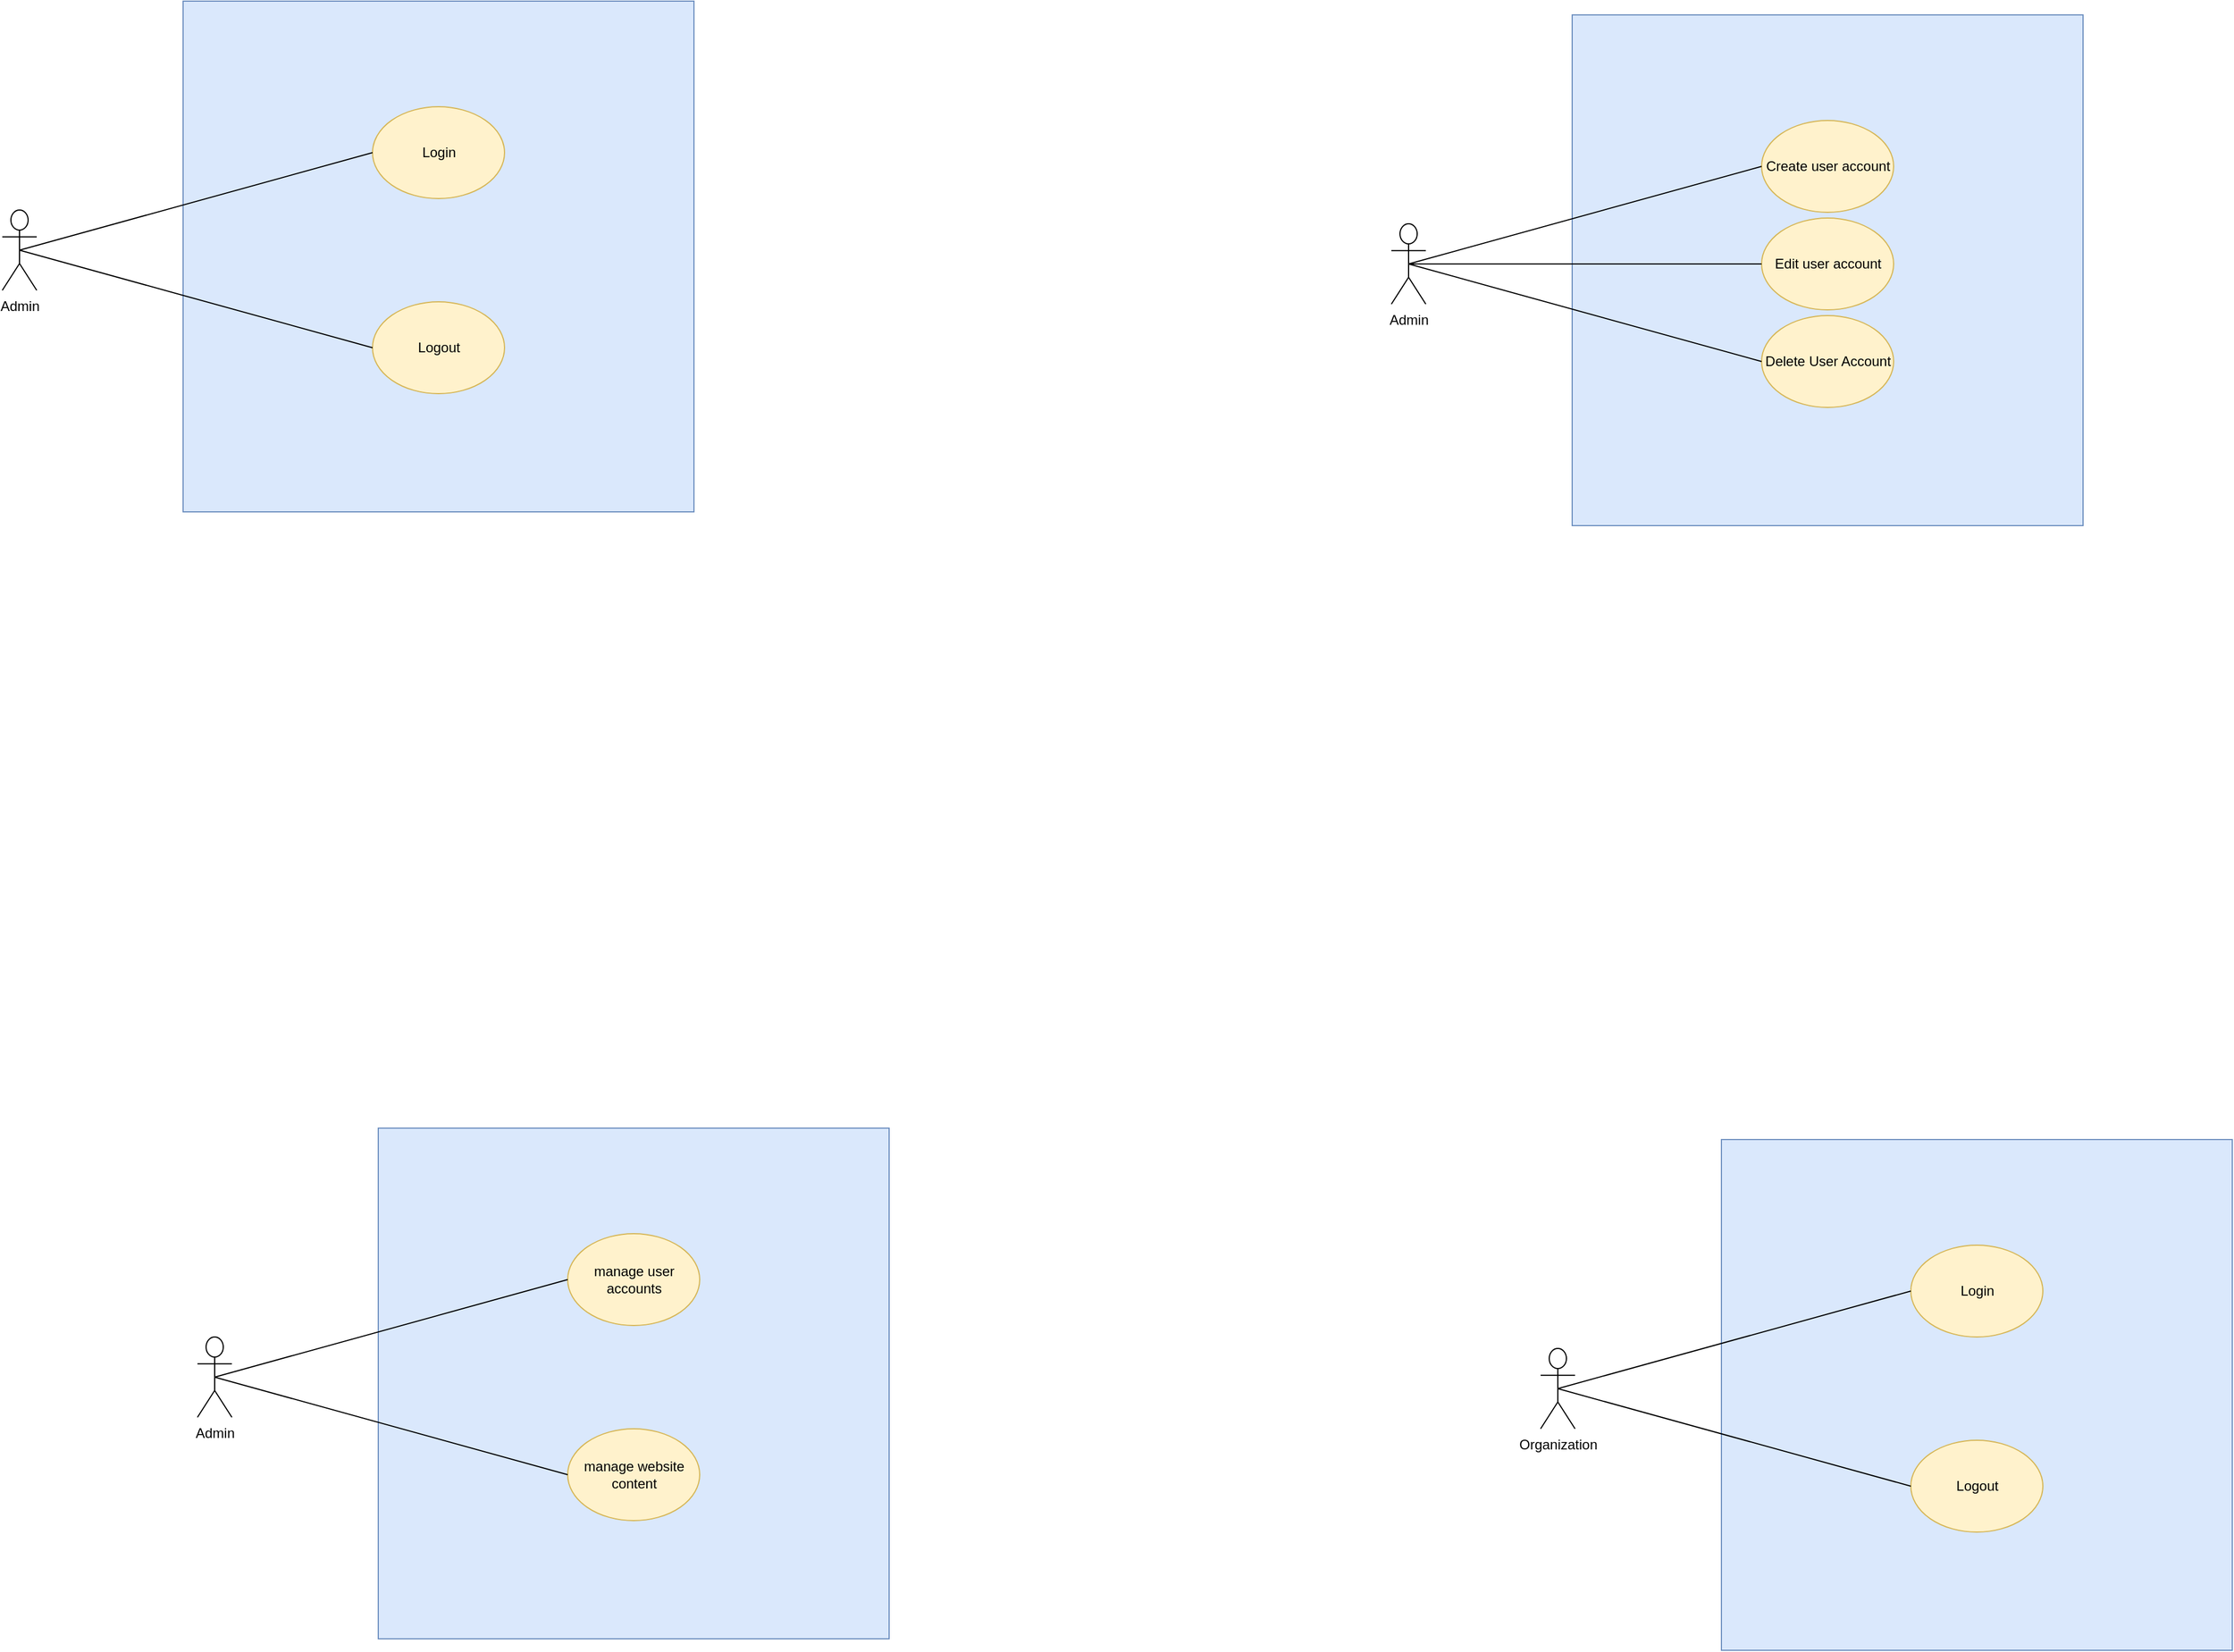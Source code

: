 <mxfile version="21.1.2" type="device">
  <diagram name="Admin" id="fjwuFHZYpNOX4wre5BCR">
    <mxGraphModel dx="1518" dy="740" grid="1" gridSize="10" guides="1" tooltips="1" connect="1" arrows="1" fold="1" page="1" pageScale="1" pageWidth="850" pageHeight="1100" math="0" shadow="0">
      <root>
        <mxCell id="0" />
        <mxCell id="1" parent="0" />
        <mxCell id="Jd3R5-ZXTsf17rILLIj6-1" value="Admin" style="shape=umlActor;verticalLabelPosition=bottom;verticalAlign=top;html=1;outlineConnect=0;" parent="1" vertex="1">
          <mxGeometry x="120" y="510" width="30" height="70" as="geometry" />
        </mxCell>
        <mxCell id="Jd3R5-ZXTsf17rILLIj6-3" value="" style="whiteSpace=wrap;html=1;aspect=fixed;fillColor=#dae8fc;strokeColor=#6c8ebf;" parent="1" vertex="1">
          <mxGeometry x="277.5" y="328" width="445" height="445" as="geometry" />
        </mxCell>
        <mxCell id="Jd3R5-ZXTsf17rILLIj6-2" value="Login" style="ellipse;whiteSpace=wrap;html=1;fillColor=#fff2cc;strokeColor=#d6b656;" parent="1" vertex="1">
          <mxGeometry x="442.5" y="420" width="115" height="80" as="geometry" />
        </mxCell>
        <mxCell id="EdmM1rZS4--3qe9CLnAn-1" value="Logout" style="ellipse;whiteSpace=wrap;html=1;fillColor=#fff2cc;strokeColor=#d6b656;" parent="1" vertex="1">
          <mxGeometry x="442.5" y="590" width="115" height="80" as="geometry" />
        </mxCell>
        <mxCell id="EdmM1rZS4--3qe9CLnAn-2" value="" style="endArrow=none;html=1;rounded=0;entryX=0.5;entryY=0.5;entryDx=0;entryDy=0;entryPerimeter=0;exitX=0;exitY=0.5;exitDx=0;exitDy=0;" parent="1" source="Jd3R5-ZXTsf17rILLIj6-2" target="Jd3R5-ZXTsf17rILLIj6-1" edge="1">
          <mxGeometry width="50" height="50" relative="1" as="geometry">
            <mxPoint x="400" y="560" as="sourcePoint" />
            <mxPoint x="450" y="510" as="targetPoint" />
          </mxGeometry>
        </mxCell>
        <mxCell id="EdmM1rZS4--3qe9CLnAn-3" value="" style="endArrow=none;html=1;rounded=0;entryX=0.5;entryY=0.5;entryDx=0;entryDy=0;entryPerimeter=0;exitX=0;exitY=0.5;exitDx=0;exitDy=0;" parent="1" source="EdmM1rZS4--3qe9CLnAn-1" target="Jd3R5-ZXTsf17rILLIj6-1" edge="1">
          <mxGeometry width="50" height="50" relative="1" as="geometry">
            <mxPoint x="452.5" y="470" as="sourcePoint" />
            <mxPoint x="145" y="555" as="targetPoint" />
          </mxGeometry>
        </mxCell>
        <mxCell id="p8_eBhFcITzLxwone0SJ-21" value="" style="group" vertex="1" connectable="0" parent="1">
          <mxGeometry x="1330" y="340" width="602.5" height="445" as="geometry" />
        </mxCell>
        <mxCell id="p8_eBhFcITzLxwone0SJ-1" value="Admin" style="shape=umlActor;verticalLabelPosition=bottom;verticalAlign=top;html=1;outlineConnect=0;" vertex="1" parent="p8_eBhFcITzLxwone0SJ-21">
          <mxGeometry y="182" width="30" height="70" as="geometry" />
        </mxCell>
        <mxCell id="p8_eBhFcITzLxwone0SJ-2" value="" style="whiteSpace=wrap;html=1;aspect=fixed;fillColor=#dae8fc;strokeColor=#6c8ebf;" vertex="1" parent="p8_eBhFcITzLxwone0SJ-21">
          <mxGeometry x="157.5" width="445" height="445" as="geometry" />
        </mxCell>
        <mxCell id="p8_eBhFcITzLxwone0SJ-3" value="Create user account" style="ellipse;whiteSpace=wrap;html=1;fillColor=#fff2cc;strokeColor=#d6b656;" vertex="1" parent="p8_eBhFcITzLxwone0SJ-21">
          <mxGeometry x="322.5" y="92" width="115" height="80" as="geometry" />
        </mxCell>
        <mxCell id="p8_eBhFcITzLxwone0SJ-4" value="Delete User Account" style="ellipse;whiteSpace=wrap;html=1;fillColor=#fff2cc;strokeColor=#d6b656;" vertex="1" parent="p8_eBhFcITzLxwone0SJ-21">
          <mxGeometry x="322.5" y="262" width="115" height="80" as="geometry" />
        </mxCell>
        <mxCell id="p8_eBhFcITzLxwone0SJ-5" value="" style="endArrow=none;html=1;rounded=0;entryX=0.5;entryY=0.5;entryDx=0;entryDy=0;entryPerimeter=0;exitX=0;exitY=0.5;exitDx=0;exitDy=0;" edge="1" parent="p8_eBhFcITzLxwone0SJ-21" source="p8_eBhFcITzLxwone0SJ-3" target="p8_eBhFcITzLxwone0SJ-1">
          <mxGeometry width="50" height="50" relative="1" as="geometry">
            <mxPoint x="280" y="232" as="sourcePoint" />
            <mxPoint x="330" y="182" as="targetPoint" />
          </mxGeometry>
        </mxCell>
        <mxCell id="p8_eBhFcITzLxwone0SJ-6" value="" style="endArrow=none;html=1;rounded=0;entryX=0.5;entryY=0.5;entryDx=0;entryDy=0;entryPerimeter=0;exitX=0;exitY=0.5;exitDx=0;exitDy=0;" edge="1" parent="p8_eBhFcITzLxwone0SJ-21" source="p8_eBhFcITzLxwone0SJ-4" target="p8_eBhFcITzLxwone0SJ-1">
          <mxGeometry width="50" height="50" relative="1" as="geometry">
            <mxPoint x="332.5" y="142" as="sourcePoint" />
            <mxPoint x="25" y="227" as="targetPoint" />
          </mxGeometry>
        </mxCell>
        <mxCell id="p8_eBhFcITzLxwone0SJ-7" value="Edit user account" style="ellipse;whiteSpace=wrap;html=1;fillColor=#fff2cc;strokeColor=#d6b656;" vertex="1" parent="p8_eBhFcITzLxwone0SJ-21">
          <mxGeometry x="322.5" y="177" width="115" height="80" as="geometry" />
        </mxCell>
        <mxCell id="p8_eBhFcITzLxwone0SJ-8" value="" style="endArrow=none;html=1;rounded=0;entryX=0.5;entryY=0.5;entryDx=0;entryDy=0;entryPerimeter=0;exitX=0;exitY=0.5;exitDx=0;exitDy=0;" edge="1" parent="p8_eBhFcITzLxwone0SJ-21" source="p8_eBhFcITzLxwone0SJ-7" target="p8_eBhFcITzLxwone0SJ-1">
          <mxGeometry width="50" height="50" relative="1" as="geometry">
            <mxPoint x="332.5" y="312" as="sourcePoint" />
            <mxPoint x="25" y="227" as="targetPoint" />
          </mxGeometry>
        </mxCell>
        <mxCell id="p8_eBhFcITzLxwone0SJ-22" value="" style="group" vertex="1" connectable="0" parent="1">
          <mxGeometry x="290" y="1310" width="602.5" height="445" as="geometry" />
        </mxCell>
        <mxCell id="p8_eBhFcITzLxwone0SJ-9" value="Admin" style="shape=umlActor;verticalLabelPosition=bottom;verticalAlign=top;html=1;outlineConnect=0;" vertex="1" parent="p8_eBhFcITzLxwone0SJ-22">
          <mxGeometry y="182" width="30" height="70" as="geometry" />
        </mxCell>
        <mxCell id="p8_eBhFcITzLxwone0SJ-10" value="" style="whiteSpace=wrap;html=1;aspect=fixed;fillColor=#dae8fc;strokeColor=#6c8ebf;" vertex="1" parent="p8_eBhFcITzLxwone0SJ-22">
          <mxGeometry x="157.5" width="445" height="445" as="geometry" />
        </mxCell>
        <mxCell id="p8_eBhFcITzLxwone0SJ-11" value="manage user accounts" style="ellipse;whiteSpace=wrap;html=1;fillColor=#fff2cc;strokeColor=#d6b656;" vertex="1" parent="p8_eBhFcITzLxwone0SJ-22">
          <mxGeometry x="322.5" y="92" width="115" height="80" as="geometry" />
        </mxCell>
        <mxCell id="p8_eBhFcITzLxwone0SJ-12" value="manage website content" style="ellipse;whiteSpace=wrap;html=1;fillColor=#fff2cc;strokeColor=#d6b656;" vertex="1" parent="p8_eBhFcITzLxwone0SJ-22">
          <mxGeometry x="322.5" y="262" width="115" height="80" as="geometry" />
        </mxCell>
        <mxCell id="p8_eBhFcITzLxwone0SJ-13" value="" style="endArrow=none;html=1;rounded=0;entryX=0.5;entryY=0.5;entryDx=0;entryDy=0;entryPerimeter=0;exitX=0;exitY=0.5;exitDx=0;exitDy=0;" edge="1" parent="p8_eBhFcITzLxwone0SJ-22" source="p8_eBhFcITzLxwone0SJ-11" target="p8_eBhFcITzLxwone0SJ-9">
          <mxGeometry width="50" height="50" relative="1" as="geometry">
            <mxPoint x="280" y="232" as="sourcePoint" />
            <mxPoint x="330" y="182" as="targetPoint" />
          </mxGeometry>
        </mxCell>
        <mxCell id="p8_eBhFcITzLxwone0SJ-14" value="" style="endArrow=none;html=1;rounded=0;entryX=0.5;entryY=0.5;entryDx=0;entryDy=0;entryPerimeter=0;exitX=0;exitY=0.5;exitDx=0;exitDy=0;" edge="1" parent="p8_eBhFcITzLxwone0SJ-22" source="p8_eBhFcITzLxwone0SJ-12" target="p8_eBhFcITzLxwone0SJ-9">
          <mxGeometry width="50" height="50" relative="1" as="geometry">
            <mxPoint x="332.5" y="142" as="sourcePoint" />
            <mxPoint x="25" y="227" as="targetPoint" />
          </mxGeometry>
        </mxCell>
        <mxCell id="p8_eBhFcITzLxwone0SJ-23" value="" style="group" vertex="1" connectable="0" parent="1">
          <mxGeometry x="1460" y="1320" width="602.5" height="445" as="geometry" />
        </mxCell>
        <mxCell id="p8_eBhFcITzLxwone0SJ-15" value="Organization&lt;br&gt;" style="shape=umlActor;verticalLabelPosition=bottom;verticalAlign=top;html=1;outlineConnect=0;" vertex="1" parent="p8_eBhFcITzLxwone0SJ-23">
          <mxGeometry y="182" width="30" height="70" as="geometry" />
        </mxCell>
        <mxCell id="p8_eBhFcITzLxwone0SJ-16" value="" style="whiteSpace=wrap;html=1;aspect=fixed;fillColor=#dae8fc;strokeColor=#6c8ebf;" vertex="1" parent="p8_eBhFcITzLxwone0SJ-23">
          <mxGeometry x="157.5" width="445" height="445" as="geometry" />
        </mxCell>
        <mxCell id="p8_eBhFcITzLxwone0SJ-17" value="Login" style="ellipse;whiteSpace=wrap;html=1;fillColor=#fff2cc;strokeColor=#d6b656;" vertex="1" parent="p8_eBhFcITzLxwone0SJ-23">
          <mxGeometry x="322.5" y="92" width="115" height="80" as="geometry" />
        </mxCell>
        <mxCell id="p8_eBhFcITzLxwone0SJ-18" value="Logout" style="ellipse;whiteSpace=wrap;html=1;fillColor=#fff2cc;strokeColor=#d6b656;" vertex="1" parent="p8_eBhFcITzLxwone0SJ-23">
          <mxGeometry x="322.5" y="262" width="115" height="80" as="geometry" />
        </mxCell>
        <mxCell id="p8_eBhFcITzLxwone0SJ-19" value="" style="endArrow=none;html=1;rounded=0;entryX=0.5;entryY=0.5;entryDx=0;entryDy=0;entryPerimeter=0;exitX=0;exitY=0.5;exitDx=0;exitDy=0;" edge="1" parent="p8_eBhFcITzLxwone0SJ-23" source="p8_eBhFcITzLxwone0SJ-17" target="p8_eBhFcITzLxwone0SJ-15">
          <mxGeometry width="50" height="50" relative="1" as="geometry">
            <mxPoint x="280" y="232" as="sourcePoint" />
            <mxPoint x="330" y="182" as="targetPoint" />
          </mxGeometry>
        </mxCell>
        <mxCell id="p8_eBhFcITzLxwone0SJ-20" value="" style="endArrow=none;html=1;rounded=0;entryX=0.5;entryY=0.5;entryDx=0;entryDy=0;entryPerimeter=0;exitX=0;exitY=0.5;exitDx=0;exitDy=0;" edge="1" parent="p8_eBhFcITzLxwone0SJ-23" source="p8_eBhFcITzLxwone0SJ-18" target="p8_eBhFcITzLxwone0SJ-15">
          <mxGeometry width="50" height="50" relative="1" as="geometry">
            <mxPoint x="332.5" y="142" as="sourcePoint" />
            <mxPoint x="25" y="227" as="targetPoint" />
          </mxGeometry>
        </mxCell>
      </root>
    </mxGraphModel>
  </diagram>
</mxfile>
